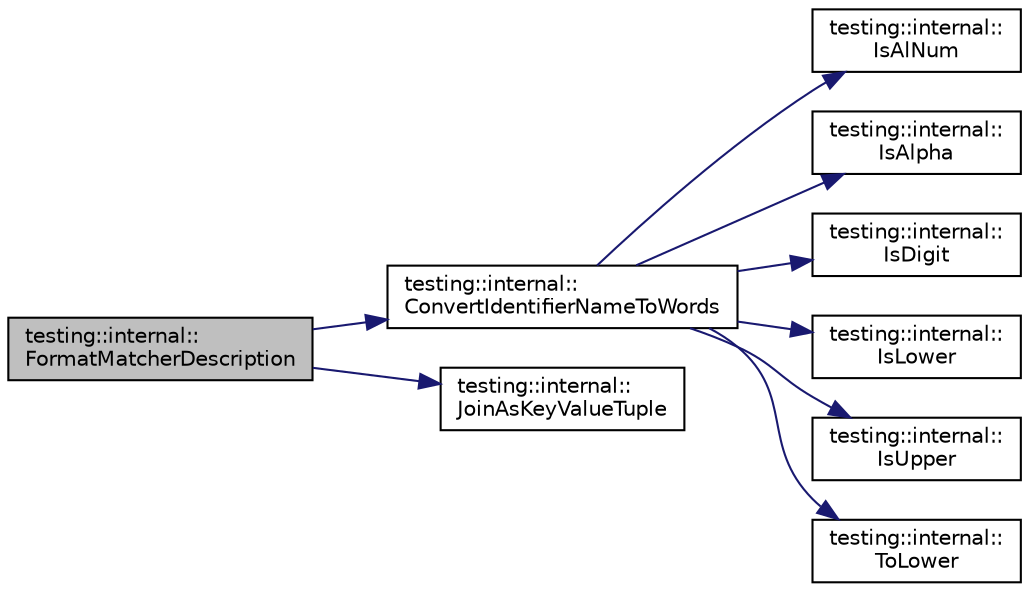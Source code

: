 digraph "testing::internal::FormatMatcherDescription"
{
 // LATEX_PDF_SIZE
  bgcolor="transparent";
  edge [fontname="Helvetica",fontsize="10",labelfontname="Helvetica",labelfontsize="10"];
  node [fontname="Helvetica",fontsize="10",shape=record];
  rankdir="LR";
  Node1 [label="testing::internal::\lFormatMatcherDescription",height=0.2,width=0.4,color="black", fillcolor="grey75", style="filled", fontcolor="black",tooltip=" "];
  Node1 -> Node2 [color="midnightblue",fontsize="10",style="solid",fontname="Helvetica"];
  Node2 [label="testing::internal::\lConvertIdentifierNameToWords",height=0.2,width=0.4,color="black",URL="$namespacetesting_1_1internal.html#a0b375abcf3081393e6c420194a541b29",tooltip=" "];
  Node2 -> Node3 [color="midnightblue",fontsize="10",style="solid",fontname="Helvetica"];
  Node3 [label="testing::internal::\lIsAlNum",height=0.2,width=0.4,color="black",URL="$namespacetesting_1_1internal.html#a83802e7f23324cd512232203662e1a98",tooltip=" "];
  Node2 -> Node4 [color="midnightblue",fontsize="10",style="solid",fontname="Helvetica"];
  Node4 [label="testing::internal::\lIsAlpha",height=0.2,width=0.4,color="black",URL="$namespacetesting_1_1internal.html#aeb957087fd6bbf9db98ab7cd41b0c129",tooltip=" "];
  Node2 -> Node5 [color="midnightblue",fontsize="10",style="solid",fontname="Helvetica"];
  Node5 [label="testing::internal::\lIsDigit",height=0.2,width=0.4,color="black",URL="$namespacetesting_1_1internal.html#a4bd96b7fa6486802d33ddc217af55a39",tooltip=" "];
  Node2 -> Node6 [color="midnightblue",fontsize="10",style="solid",fontname="Helvetica"];
  Node6 [label="testing::internal::\lIsLower",height=0.2,width=0.4,color="black",URL="$namespacetesting_1_1internal.html#ac26ce3883bc8919c27074975e958f3b7",tooltip=" "];
  Node2 -> Node7 [color="midnightblue",fontsize="10",style="solid",fontname="Helvetica"];
  Node7 [label="testing::internal::\lIsUpper",height=0.2,width=0.4,color="black",URL="$namespacetesting_1_1internal.html#a84f3baa379fec6bf5947cb5165aa8cc9",tooltip=" "];
  Node2 -> Node8 [color="midnightblue",fontsize="10",style="solid",fontname="Helvetica"];
  Node8 [label="testing::internal::\lToLower",height=0.2,width=0.4,color="black",URL="$namespacetesting_1_1internal.html#ad9c627ef2a94245e3fd69e7ab3d49b42",tooltip=" "];
  Node1 -> Node9 [color="midnightblue",fontsize="10",style="solid",fontname="Helvetica"];
  Node9 [label="testing::internal::\lJoinAsKeyValueTuple",height=0.2,width=0.4,color="black",URL="$namespacetesting_1_1internal.html#ac75a9353286d1b50c872ea2b195f3b4a",tooltip=" "];
}
